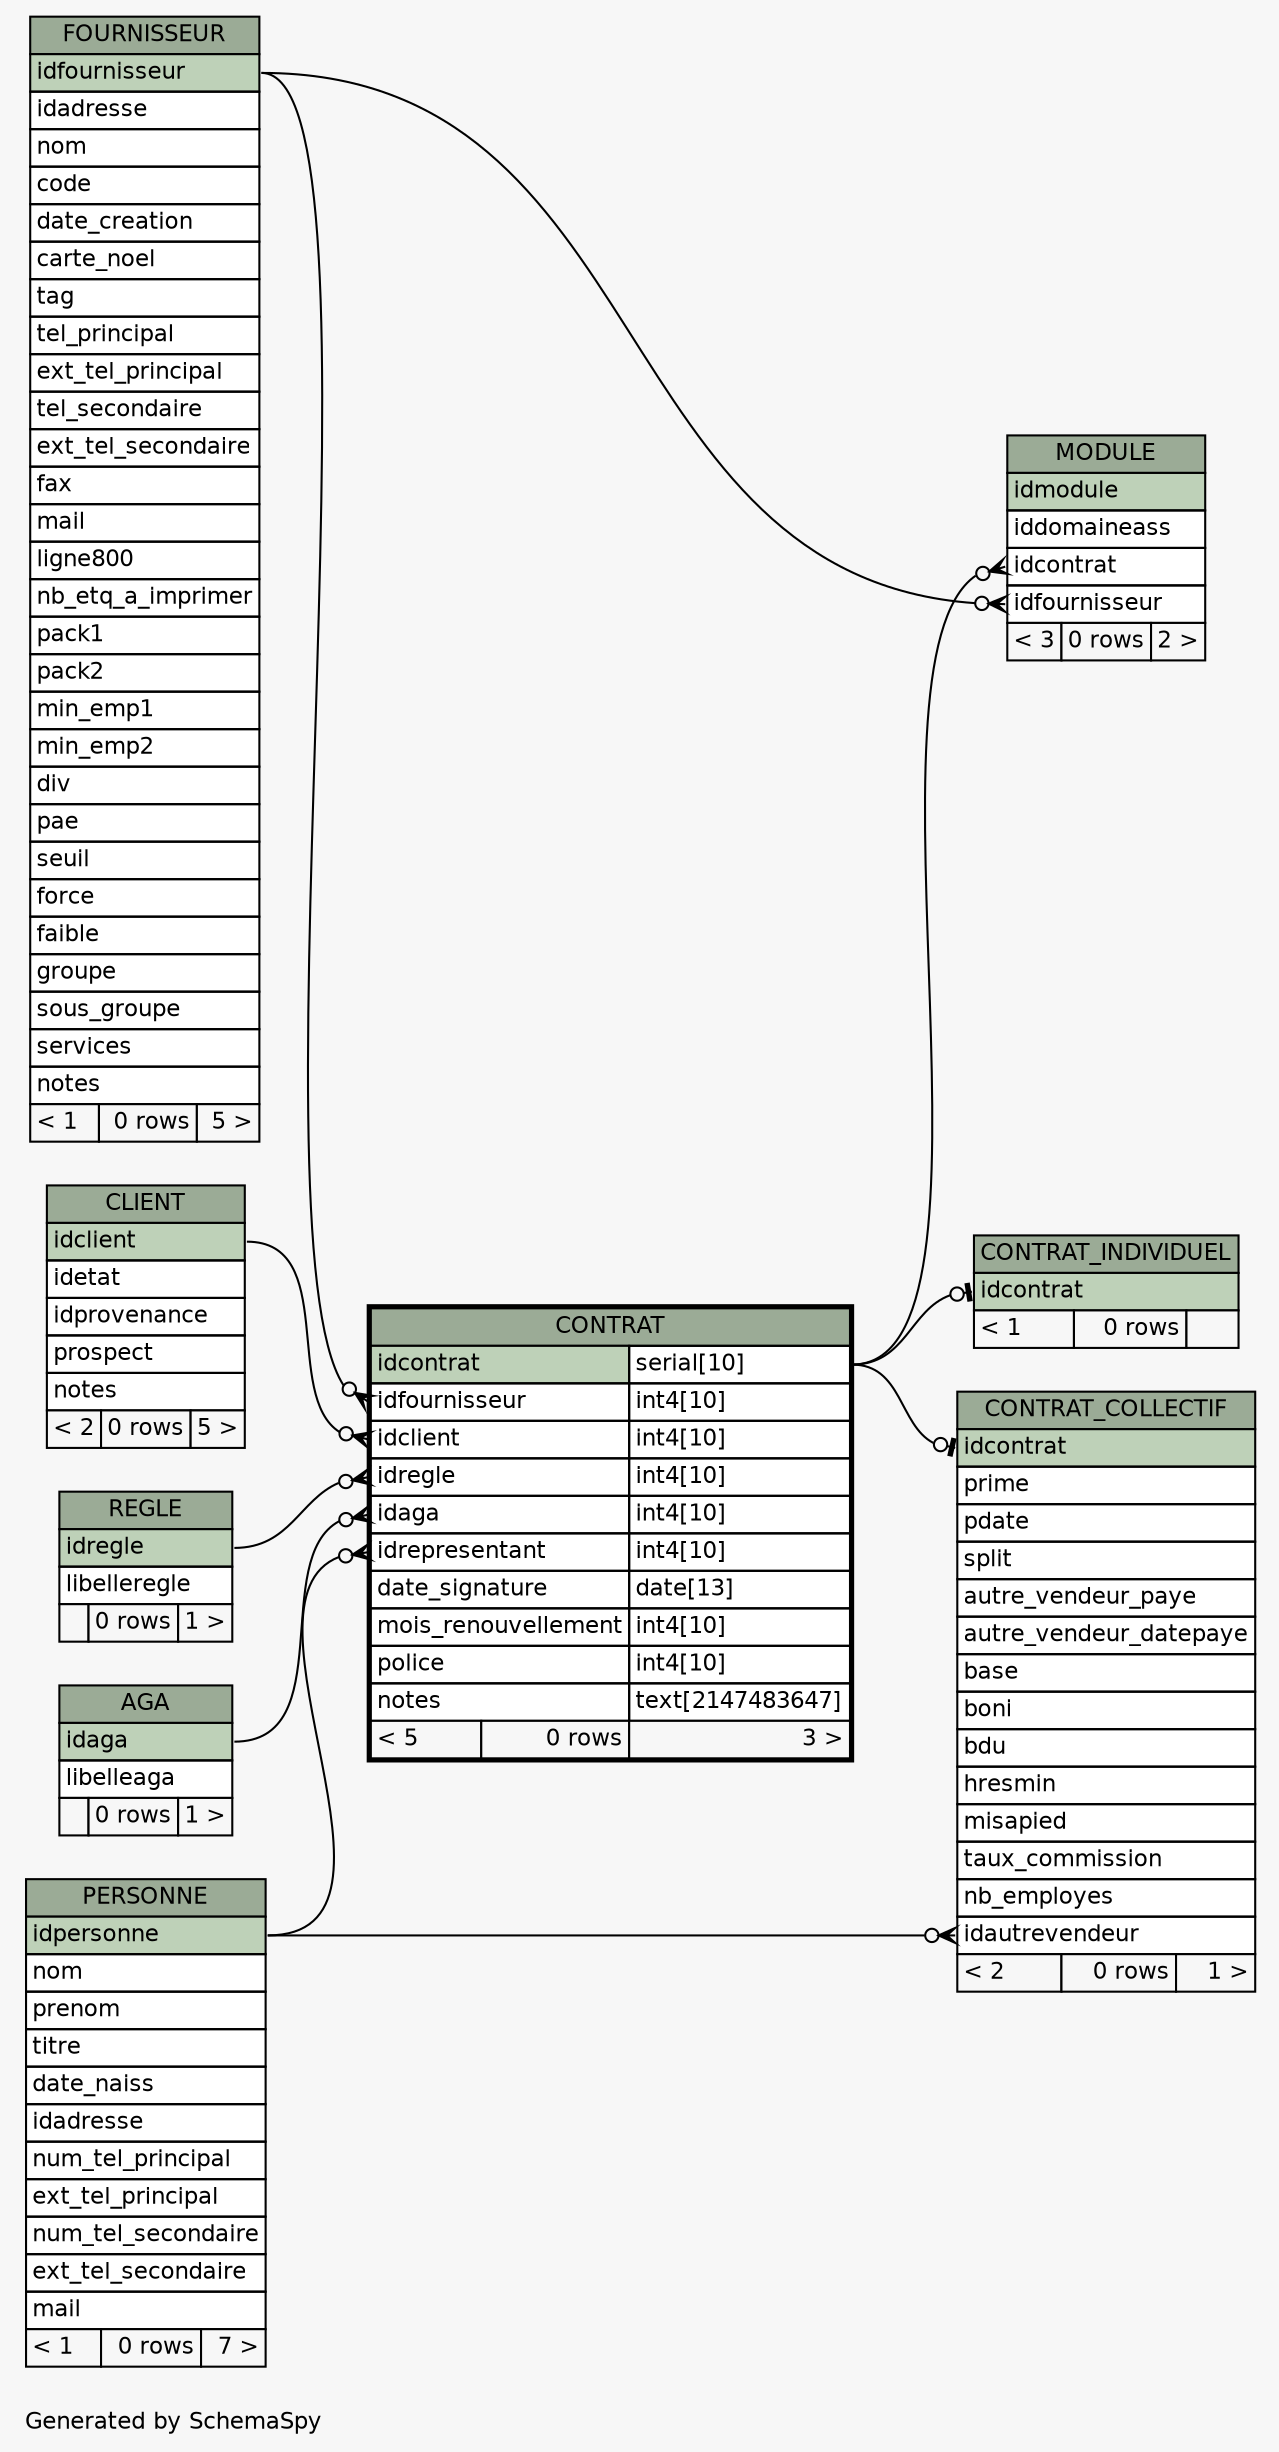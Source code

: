 // dot 2.40.1 on Mac OS X 10.12.5
// SchemaSpy rev 590
digraph "oneDegreeRelationshipsDiagram" {
  graph [
    rankdir="RL"
    bgcolor="#f7f7f7"
    label="\nGenerated by SchemaSpy"
    labeljust="l"
    nodesep="0.18"
    ranksep="0.46"
    fontname="Helvetica"
    fontsize="11"
  ];
  node [
    fontname="Helvetica"
    fontsize="11"
    shape="plaintext"
  ];
  edge [
    arrowsize="0.8"
  ];
  "CONTRAT":"idaga":w -> "AGA":"idaga":e [arrowhead=none dir=back arrowtail=crowodot];
  "CONTRAT":"idclient":w -> "CLIENT":"idclient":e [arrowhead=none dir=back arrowtail=crowodot];
  "CONTRAT":"idfournisseur":w -> "FOURNISSEUR":"idfournisseur":e [arrowhead=none dir=back arrowtail=crowodot];
  "CONTRAT":"idregle":w -> "REGLE":"idregle":e [arrowhead=none dir=back arrowtail=crowodot];
  "CONTRAT":"idrepresentant":w -> "PERSONNE":"idpersonne":e [arrowhead=none dir=back arrowtail=crowodot];
  "CONTRAT_COLLECTIF":"idautrevendeur":w -> "PERSONNE":"idpersonne":e [arrowhead=none dir=back arrowtail=crowodot];
  "CONTRAT_COLLECTIF":"idcontrat":w -> "CONTRAT":"idcontrat.type":e [arrowhead=none dir=back arrowtail=teeodot];
  "CONTRAT_INDIVIDUEL":"idcontrat":w -> "CONTRAT":"idcontrat.type":e [arrowhead=none dir=back arrowtail=teeodot];
  "MODULE":"idcontrat":w -> "CONTRAT":"idcontrat.type":e [arrowhead=none dir=back arrowtail=crowodot];
  "MODULE":"idfournisseur":w -> "FOURNISSEUR":"idfournisseur":e [arrowhead=none dir=back arrowtail=crowodot];
  "AGA" [
    label=<
    <TABLE BORDER="0" CELLBORDER="1" CELLSPACING="0" BGCOLOR="#ffffff">
      <TR><TD COLSPAN="3" BGCOLOR="#9bab96" ALIGN="CENTER">AGA</TD></TR>
      <TR><TD PORT="idaga" COLSPAN="3" BGCOLOR="#bed1b8" ALIGN="LEFT">idaga</TD></TR>
      <TR><TD PORT="libelleaga" COLSPAN="3" ALIGN="LEFT">libelleaga</TD></TR>
      <TR><TD ALIGN="LEFT" BGCOLOR="#f7f7f7">  </TD><TD ALIGN="RIGHT" BGCOLOR="#f7f7f7">0 rows</TD><TD ALIGN="RIGHT" BGCOLOR="#f7f7f7">1 &gt;</TD></TR>
    </TABLE>>
    URL="AGA.html"
    tooltip="AGA"
  ];
  "CLIENT" [
    label=<
    <TABLE BORDER="0" CELLBORDER="1" CELLSPACING="0" BGCOLOR="#ffffff">
      <TR><TD COLSPAN="3" BGCOLOR="#9bab96" ALIGN="CENTER">CLIENT</TD></TR>
      <TR><TD PORT="idclient" COLSPAN="3" BGCOLOR="#bed1b8" ALIGN="LEFT">idclient</TD></TR>
      <TR><TD PORT="idetat" COLSPAN="3" ALIGN="LEFT">idetat</TD></TR>
      <TR><TD PORT="idprovenance" COLSPAN="3" ALIGN="LEFT">idprovenance</TD></TR>
      <TR><TD PORT="prospect" COLSPAN="3" ALIGN="LEFT">prospect</TD></TR>
      <TR><TD PORT="notes" COLSPAN="3" ALIGN="LEFT">notes</TD></TR>
      <TR><TD ALIGN="LEFT" BGCOLOR="#f7f7f7">&lt; 2</TD><TD ALIGN="RIGHT" BGCOLOR="#f7f7f7">0 rows</TD><TD ALIGN="RIGHT" BGCOLOR="#f7f7f7">5 &gt;</TD></TR>
    </TABLE>>
    URL="CLIENT.html"
    tooltip="CLIENT"
  ];
  "CONTRAT" [
    label=<
    <TABLE BORDER="2" CELLBORDER="1" CELLSPACING="0" BGCOLOR="#ffffff">
      <TR><TD COLSPAN="3" BGCOLOR="#9bab96" ALIGN="CENTER">CONTRAT</TD></TR>
      <TR><TD PORT="idcontrat" COLSPAN="2" BGCOLOR="#bed1b8" ALIGN="LEFT">idcontrat</TD><TD PORT="idcontrat.type" ALIGN="LEFT">serial[10]</TD></TR>
      <TR><TD PORT="idfournisseur" COLSPAN="2" ALIGN="LEFT">idfournisseur</TD><TD PORT="idfournisseur.type" ALIGN="LEFT">int4[10]</TD></TR>
      <TR><TD PORT="idclient" COLSPAN="2" ALIGN="LEFT">idclient</TD><TD PORT="idclient.type" ALIGN="LEFT">int4[10]</TD></TR>
      <TR><TD PORT="idregle" COLSPAN="2" ALIGN="LEFT">idregle</TD><TD PORT="idregle.type" ALIGN="LEFT">int4[10]</TD></TR>
      <TR><TD PORT="idaga" COLSPAN="2" ALIGN="LEFT">idaga</TD><TD PORT="idaga.type" ALIGN="LEFT">int4[10]</TD></TR>
      <TR><TD PORT="idrepresentant" COLSPAN="2" ALIGN="LEFT">idrepresentant</TD><TD PORT="idrepresentant.type" ALIGN="LEFT">int4[10]</TD></TR>
      <TR><TD PORT="date_signature" COLSPAN="2" ALIGN="LEFT">date_signature</TD><TD PORT="date_signature.type" ALIGN="LEFT">date[13]</TD></TR>
      <TR><TD PORT="mois_renouvellement" COLSPAN="2" ALIGN="LEFT">mois_renouvellement</TD><TD PORT="mois_renouvellement.type" ALIGN="LEFT">int4[10]</TD></TR>
      <TR><TD PORT="police" COLSPAN="2" ALIGN="LEFT">police</TD><TD PORT="police.type" ALIGN="LEFT">int4[10]</TD></TR>
      <TR><TD PORT="notes" COLSPAN="2" ALIGN="LEFT">notes</TD><TD PORT="notes.type" ALIGN="LEFT">text[2147483647]</TD></TR>
      <TR><TD ALIGN="LEFT" BGCOLOR="#f7f7f7">&lt; 5</TD><TD ALIGN="RIGHT" BGCOLOR="#f7f7f7">0 rows</TD><TD ALIGN="RIGHT" BGCOLOR="#f7f7f7">3 &gt;</TD></TR>
    </TABLE>>
    URL="CONTRAT.html"
    tooltip="CONTRAT"
  ];
  "CONTRAT_COLLECTIF" [
    label=<
    <TABLE BORDER="0" CELLBORDER="1" CELLSPACING="0" BGCOLOR="#ffffff">
      <TR><TD COLSPAN="3" BGCOLOR="#9bab96" ALIGN="CENTER">CONTRAT_COLLECTIF</TD></TR>
      <TR><TD PORT="idcontrat" COLSPAN="3" BGCOLOR="#bed1b8" ALIGN="LEFT">idcontrat</TD></TR>
      <TR><TD PORT="prime" COLSPAN="3" ALIGN="LEFT">prime</TD></TR>
      <TR><TD PORT="pdate" COLSPAN="3" ALIGN="LEFT">pdate</TD></TR>
      <TR><TD PORT="split" COLSPAN="3" ALIGN="LEFT">split</TD></TR>
      <TR><TD PORT="autre_vendeur_paye" COLSPAN="3" ALIGN="LEFT">autre_vendeur_paye</TD></TR>
      <TR><TD PORT="autre_vendeur_datepaye" COLSPAN="3" ALIGN="LEFT">autre_vendeur_datepaye</TD></TR>
      <TR><TD PORT="base" COLSPAN="3" ALIGN="LEFT">base</TD></TR>
      <TR><TD PORT="boni" COLSPAN="3" ALIGN="LEFT">boni</TD></TR>
      <TR><TD PORT="bdu" COLSPAN="3" ALIGN="LEFT">bdu</TD></TR>
      <TR><TD PORT="hresmin" COLSPAN="3" ALIGN="LEFT">hresmin</TD></TR>
      <TR><TD PORT="misapied" COLSPAN="3" ALIGN="LEFT">misapied</TD></TR>
      <TR><TD PORT="taux_commission" COLSPAN="3" ALIGN="LEFT">taux_commission</TD></TR>
      <TR><TD PORT="nb_employes" COLSPAN="3" ALIGN="LEFT">nb_employes</TD></TR>
      <TR><TD PORT="idautrevendeur" COLSPAN="3" ALIGN="LEFT">idautrevendeur</TD></TR>
      <TR><TD ALIGN="LEFT" BGCOLOR="#f7f7f7">&lt; 2</TD><TD ALIGN="RIGHT" BGCOLOR="#f7f7f7">0 rows</TD><TD ALIGN="RIGHT" BGCOLOR="#f7f7f7">1 &gt;</TD></TR>
    </TABLE>>
    URL="CONTRAT_COLLECTIF.html"
    tooltip="CONTRAT_COLLECTIF"
  ];
  "CONTRAT_INDIVIDUEL" [
    label=<
    <TABLE BORDER="0" CELLBORDER="1" CELLSPACING="0" BGCOLOR="#ffffff">
      <TR><TD COLSPAN="3" BGCOLOR="#9bab96" ALIGN="CENTER">CONTRAT_INDIVIDUEL</TD></TR>
      <TR><TD PORT="idcontrat" COLSPAN="3" BGCOLOR="#bed1b8" ALIGN="LEFT">idcontrat</TD></TR>
      <TR><TD ALIGN="LEFT" BGCOLOR="#f7f7f7">&lt; 1</TD><TD ALIGN="RIGHT" BGCOLOR="#f7f7f7">0 rows</TD><TD ALIGN="RIGHT" BGCOLOR="#f7f7f7">  </TD></TR>
    </TABLE>>
    URL="CONTRAT_INDIVIDUEL.html"
    tooltip="CONTRAT_INDIVIDUEL"
  ];
  "FOURNISSEUR" [
    label=<
    <TABLE BORDER="0" CELLBORDER="1" CELLSPACING="0" BGCOLOR="#ffffff">
      <TR><TD COLSPAN="3" BGCOLOR="#9bab96" ALIGN="CENTER">FOURNISSEUR</TD></TR>
      <TR><TD PORT="idfournisseur" COLSPAN="3" BGCOLOR="#bed1b8" ALIGN="LEFT">idfournisseur</TD></TR>
      <TR><TD PORT="idadresse" COLSPAN="3" ALIGN="LEFT">idadresse</TD></TR>
      <TR><TD PORT="nom" COLSPAN="3" ALIGN="LEFT">nom</TD></TR>
      <TR><TD PORT="code" COLSPAN="3" ALIGN="LEFT">code</TD></TR>
      <TR><TD PORT="date_creation" COLSPAN="3" ALIGN="LEFT">date_creation</TD></TR>
      <TR><TD PORT="carte_noel" COLSPAN="3" ALIGN="LEFT">carte_noel</TD></TR>
      <TR><TD PORT="tag" COLSPAN="3" ALIGN="LEFT">tag</TD></TR>
      <TR><TD PORT="tel_principal" COLSPAN="3" ALIGN="LEFT">tel_principal</TD></TR>
      <TR><TD PORT="ext_tel_principal" COLSPAN="3" ALIGN="LEFT">ext_tel_principal</TD></TR>
      <TR><TD PORT="tel_secondaire" COLSPAN="3" ALIGN="LEFT">tel_secondaire</TD></TR>
      <TR><TD PORT="ext_tel_secondaire" COLSPAN="3" ALIGN="LEFT">ext_tel_secondaire</TD></TR>
      <TR><TD PORT="fax" COLSPAN="3" ALIGN="LEFT">fax</TD></TR>
      <TR><TD PORT="mail" COLSPAN="3" ALIGN="LEFT">mail</TD></TR>
      <TR><TD PORT="ligne800" COLSPAN="3" ALIGN="LEFT">ligne800</TD></TR>
      <TR><TD PORT="nb_etq_a_imprimer" COLSPAN="3" ALIGN="LEFT">nb_etq_a_imprimer</TD></TR>
      <TR><TD PORT="pack1" COLSPAN="3" ALIGN="LEFT">pack1</TD></TR>
      <TR><TD PORT="pack2" COLSPAN="3" ALIGN="LEFT">pack2</TD></TR>
      <TR><TD PORT="min_emp1" COLSPAN="3" ALIGN="LEFT">min_emp1</TD></TR>
      <TR><TD PORT="min_emp2" COLSPAN="3" ALIGN="LEFT">min_emp2</TD></TR>
      <TR><TD PORT="div" COLSPAN="3" ALIGN="LEFT">div</TD></TR>
      <TR><TD PORT="pae" COLSPAN="3" ALIGN="LEFT">pae</TD></TR>
      <TR><TD PORT="seuil" COLSPAN="3" ALIGN="LEFT">seuil</TD></TR>
      <TR><TD PORT="force" COLSPAN="3" ALIGN="LEFT">force</TD></TR>
      <TR><TD PORT="faible" COLSPAN="3" ALIGN="LEFT">faible</TD></TR>
      <TR><TD PORT="groupe" COLSPAN="3" ALIGN="LEFT">groupe</TD></TR>
      <TR><TD PORT="sous_groupe" COLSPAN="3" ALIGN="LEFT">sous_groupe</TD></TR>
      <TR><TD PORT="services" COLSPAN="3" ALIGN="LEFT">services</TD></TR>
      <TR><TD PORT="notes" COLSPAN="3" ALIGN="LEFT">notes</TD></TR>
      <TR><TD ALIGN="LEFT" BGCOLOR="#f7f7f7">&lt; 1</TD><TD ALIGN="RIGHT" BGCOLOR="#f7f7f7">0 rows</TD><TD ALIGN="RIGHT" BGCOLOR="#f7f7f7">5 &gt;</TD></TR>
    </TABLE>>
    URL="FOURNISSEUR.html"
    tooltip="FOURNISSEUR"
  ];
  "MODULE" [
    label=<
    <TABLE BORDER="0" CELLBORDER="1" CELLSPACING="0" BGCOLOR="#ffffff">
      <TR><TD COLSPAN="3" BGCOLOR="#9bab96" ALIGN="CENTER">MODULE</TD></TR>
      <TR><TD PORT="idmodule" COLSPAN="3" BGCOLOR="#bed1b8" ALIGN="LEFT">idmodule</TD></TR>
      <TR><TD PORT="iddomaineass" COLSPAN="3" ALIGN="LEFT">iddomaineass</TD></TR>
      <TR><TD PORT="idcontrat" COLSPAN="3" ALIGN="LEFT">idcontrat</TD></TR>
      <TR><TD PORT="idfournisseur" COLSPAN="3" ALIGN="LEFT">idfournisseur</TD></TR>
      <TR><TD ALIGN="LEFT" BGCOLOR="#f7f7f7">&lt; 3</TD><TD ALIGN="RIGHT" BGCOLOR="#f7f7f7">0 rows</TD><TD ALIGN="RIGHT" BGCOLOR="#f7f7f7">2 &gt;</TD></TR>
    </TABLE>>
    URL="MODULE.html"
    tooltip="MODULE"
  ];
  "PERSONNE" [
    label=<
    <TABLE BORDER="0" CELLBORDER="1" CELLSPACING="0" BGCOLOR="#ffffff">
      <TR><TD COLSPAN="3" BGCOLOR="#9bab96" ALIGN="CENTER">PERSONNE</TD></TR>
      <TR><TD PORT="idpersonne" COLSPAN="3" BGCOLOR="#bed1b8" ALIGN="LEFT">idpersonne</TD></TR>
      <TR><TD PORT="nom" COLSPAN="3" ALIGN="LEFT">nom</TD></TR>
      <TR><TD PORT="prenom" COLSPAN="3" ALIGN="LEFT">prenom</TD></TR>
      <TR><TD PORT="titre" COLSPAN="3" ALIGN="LEFT">titre</TD></TR>
      <TR><TD PORT="date_naiss" COLSPAN="3" ALIGN="LEFT">date_naiss</TD></TR>
      <TR><TD PORT="idadresse" COLSPAN="3" ALIGN="LEFT">idadresse</TD></TR>
      <TR><TD PORT="num_tel_principal" COLSPAN="3" ALIGN="LEFT">num_tel_principal</TD></TR>
      <TR><TD PORT="ext_tel_principal" COLSPAN="3" ALIGN="LEFT">ext_tel_principal</TD></TR>
      <TR><TD PORT="num_tel_secondaire" COLSPAN="3" ALIGN="LEFT">num_tel_secondaire</TD></TR>
      <TR><TD PORT="ext_tel_secondaire" COLSPAN="3" ALIGN="LEFT">ext_tel_secondaire</TD></TR>
      <TR><TD PORT="mail" COLSPAN="3" ALIGN="LEFT">mail</TD></TR>
      <TR><TD ALIGN="LEFT" BGCOLOR="#f7f7f7">&lt; 1</TD><TD ALIGN="RIGHT" BGCOLOR="#f7f7f7">0 rows</TD><TD ALIGN="RIGHT" BGCOLOR="#f7f7f7">7 &gt;</TD></TR>
    </TABLE>>
    URL="PERSONNE.html"
    tooltip="PERSONNE"
  ];
  "REGLE" [
    label=<
    <TABLE BORDER="0" CELLBORDER="1" CELLSPACING="0" BGCOLOR="#ffffff">
      <TR><TD COLSPAN="3" BGCOLOR="#9bab96" ALIGN="CENTER">REGLE</TD></TR>
      <TR><TD PORT="idregle" COLSPAN="3" BGCOLOR="#bed1b8" ALIGN="LEFT">idregle</TD></TR>
      <TR><TD PORT="libelleregle" COLSPAN="3" ALIGN="LEFT">libelleregle</TD></TR>
      <TR><TD ALIGN="LEFT" BGCOLOR="#f7f7f7">  </TD><TD ALIGN="RIGHT" BGCOLOR="#f7f7f7">0 rows</TD><TD ALIGN="RIGHT" BGCOLOR="#f7f7f7">1 &gt;</TD></TR>
    </TABLE>>
    URL="REGLE.html"
    tooltip="REGLE"
  ];
}

